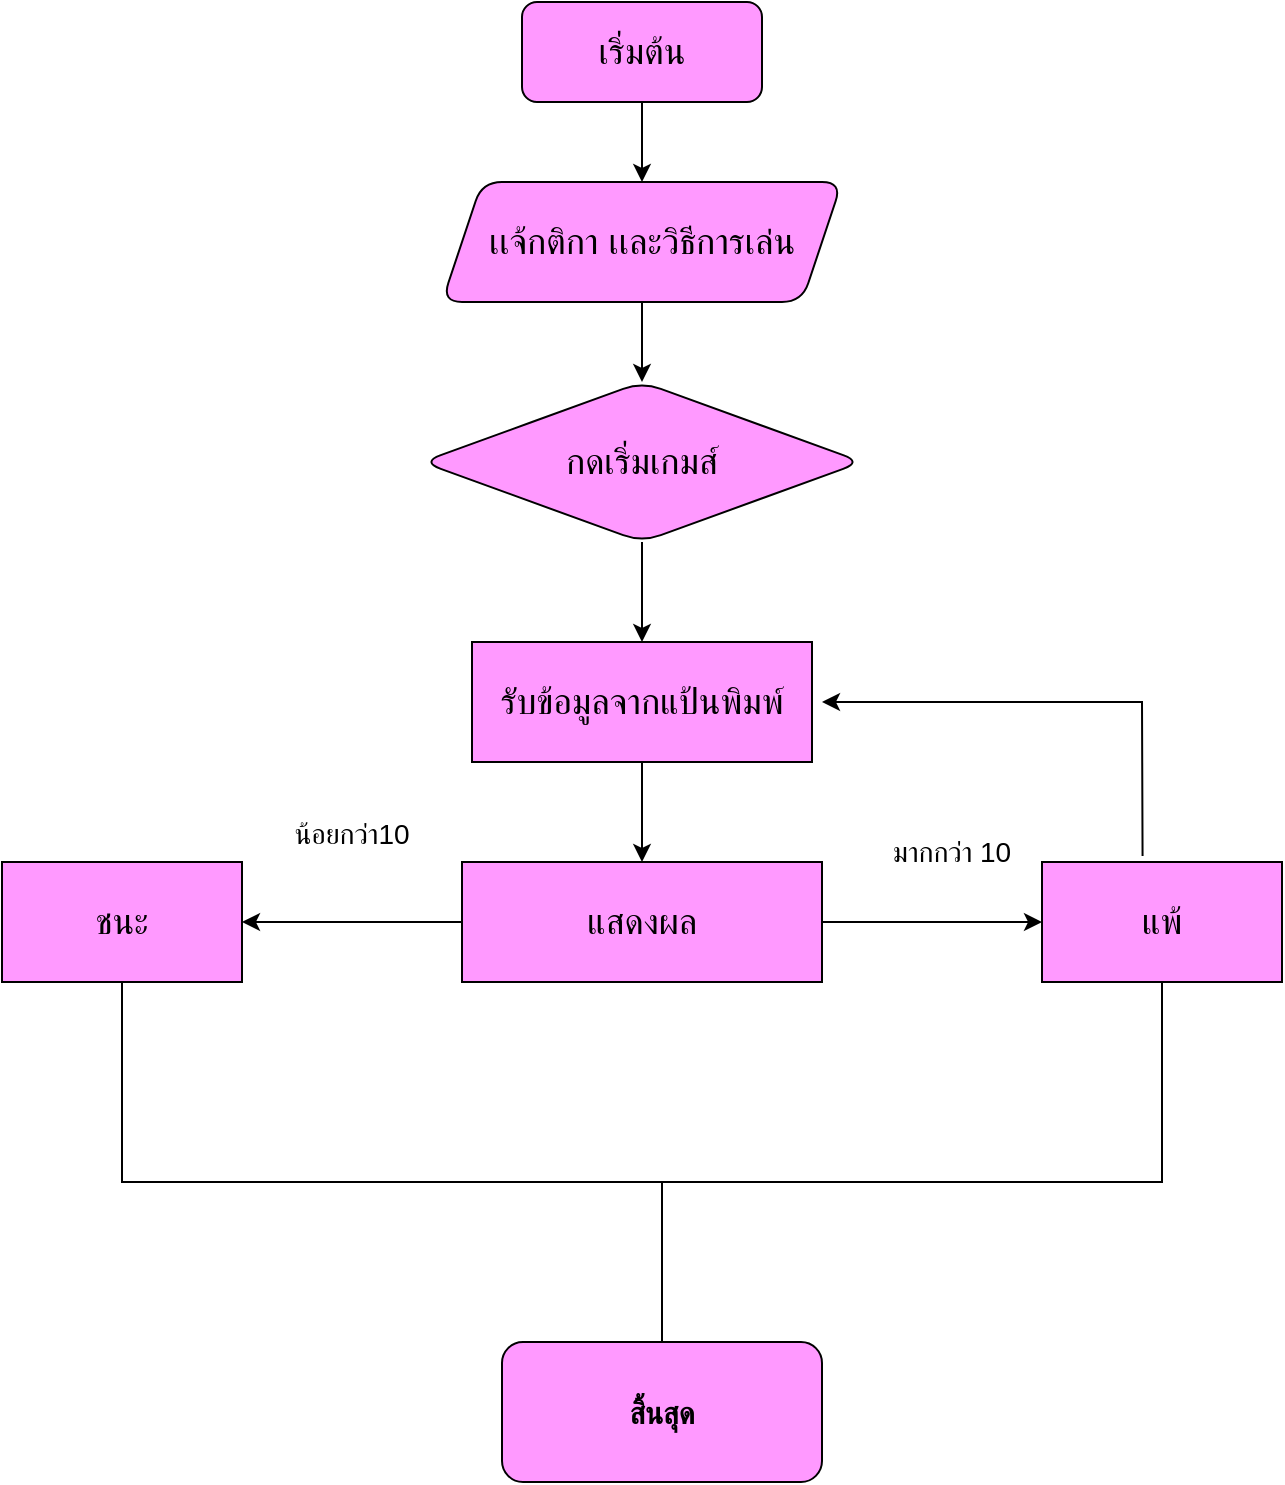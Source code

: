 <mxfile version="20.6.0" type="github">
  <diagram id="M6QvfN0S-NYjlwqPsM1h" name="หน้า-1">
    <mxGraphModel dx="914" dy="465" grid="1" gridSize="10" guides="1" tooltips="1" connect="1" arrows="1" fold="1" page="1" pageScale="1" pageWidth="827" pageHeight="1169" math="0" shadow="0">
      <root>
        <mxCell id="0" />
        <mxCell id="1" parent="0" />
        <mxCell id="ieZYi29dR5ZBG11HQ0zJ-7" value="" style="edgeStyle=orthogonalEdgeStyle;rounded=0;orthogonalLoop=1;jettySize=auto;html=1;fontSize=18;" edge="1" parent="1" source="ieZYi29dR5ZBG11HQ0zJ-1" target="ieZYi29dR5ZBG11HQ0zJ-6">
          <mxGeometry relative="1" as="geometry" />
        </mxCell>
        <mxCell id="ieZYi29dR5ZBG11HQ0zJ-1" value="&lt;font style=&quot;font-size: 18px;&quot;&gt;เริ่มต้น&lt;/font&gt;" style="rounded=1;whiteSpace=wrap;html=1;fillColor=#FF99FF;" vertex="1" parent="1">
          <mxGeometry x="490" y="40" width="120" height="50" as="geometry" />
        </mxCell>
        <mxCell id="ieZYi29dR5ZBG11HQ0zJ-2" style="edgeStyle=orthogonalEdgeStyle;rounded=0;orthogonalLoop=1;jettySize=auto;html=1;exitX=0.5;exitY=1;exitDx=0;exitDy=0;fontSize=18;" edge="1" parent="1" source="ieZYi29dR5ZBG11HQ0zJ-1" target="ieZYi29dR5ZBG11HQ0zJ-1">
          <mxGeometry relative="1" as="geometry" />
        </mxCell>
        <mxCell id="ieZYi29dR5ZBG11HQ0zJ-10" value="" style="edgeStyle=orthogonalEdgeStyle;rounded=0;orthogonalLoop=1;jettySize=auto;html=1;fontSize=18;" edge="1" parent="1" source="ieZYi29dR5ZBG11HQ0zJ-6" target="ieZYi29dR5ZBG11HQ0zJ-9">
          <mxGeometry relative="1" as="geometry" />
        </mxCell>
        <mxCell id="ieZYi29dR5ZBG11HQ0zJ-6" value="&lt;font style=&quot;font-size: 18px;&quot;&gt;เเจ้กติกา เเละวิธีการเล่น&lt;/font&gt;" style="shape=parallelogram;perimeter=parallelogramPerimeter;whiteSpace=wrap;html=1;fixedSize=1;fillColor=#FF99FF;rounded=1;" vertex="1" parent="1">
          <mxGeometry x="450" y="130" width="200" height="60" as="geometry" />
        </mxCell>
        <mxCell id="ieZYi29dR5ZBG11HQ0zJ-22" value="" style="edgeStyle=orthogonalEdgeStyle;rounded=0;orthogonalLoop=1;jettySize=auto;html=1;fontSize=18;" edge="1" parent="1" source="ieZYi29dR5ZBG11HQ0zJ-9" target="ieZYi29dR5ZBG11HQ0zJ-16">
          <mxGeometry relative="1" as="geometry" />
        </mxCell>
        <mxCell id="ieZYi29dR5ZBG11HQ0zJ-9" value="&lt;font style=&quot;font-size: 18px;&quot;&gt;กดเริ่มเกมส์&lt;/font&gt;" style="rhombus;whiteSpace=wrap;html=1;fillColor=#FF99FF;rounded=1;" vertex="1" parent="1">
          <mxGeometry x="440" y="230" width="220" height="80" as="geometry" />
        </mxCell>
        <mxCell id="ieZYi29dR5ZBG11HQ0zJ-21" value="" style="edgeStyle=orthogonalEdgeStyle;rounded=0;orthogonalLoop=1;jettySize=auto;html=1;fontSize=18;" edge="1" parent="1" source="ieZYi29dR5ZBG11HQ0zJ-16" target="ieZYi29dR5ZBG11HQ0zJ-20">
          <mxGeometry relative="1" as="geometry" />
        </mxCell>
        <mxCell id="ieZYi29dR5ZBG11HQ0zJ-16" value="รับข้อมูลจากแป้นพิมพ์" style="rounded=0;whiteSpace=wrap;html=1;fontSize=18;fillColor=#FF99FF;" vertex="1" parent="1">
          <mxGeometry x="465" y="360" width="170" height="60" as="geometry" />
        </mxCell>
        <mxCell id="ieZYi29dR5ZBG11HQ0zJ-24" value="" style="edgeStyle=orthogonalEdgeStyle;rounded=0;orthogonalLoop=1;jettySize=auto;html=1;fontSize=18;" edge="1" parent="1" source="ieZYi29dR5ZBG11HQ0zJ-20" target="ieZYi29dR5ZBG11HQ0zJ-23">
          <mxGeometry relative="1" as="geometry" />
        </mxCell>
        <mxCell id="ieZYi29dR5ZBG11HQ0zJ-26" value="" style="edgeStyle=orthogonalEdgeStyle;rounded=0;orthogonalLoop=1;jettySize=auto;html=1;fontSize=18;" edge="1" parent="1" source="ieZYi29dR5ZBG11HQ0zJ-20" target="ieZYi29dR5ZBG11HQ0zJ-25">
          <mxGeometry relative="1" as="geometry" />
        </mxCell>
        <mxCell id="ieZYi29dR5ZBG11HQ0zJ-20" value="แสดงผล" style="rounded=0;whiteSpace=wrap;html=1;fontSize=18;fillColor=#FF99FF;" vertex="1" parent="1">
          <mxGeometry x="460" y="470" width="180" height="60" as="geometry" />
        </mxCell>
        <mxCell id="ieZYi29dR5ZBG11HQ0zJ-23" value="แพ้" style="rounded=0;whiteSpace=wrap;html=1;fontSize=18;fillColor=#FF99FF;" vertex="1" parent="1">
          <mxGeometry x="750" y="470" width="120" height="60" as="geometry" />
        </mxCell>
        <mxCell id="ieZYi29dR5ZBG11HQ0zJ-25" value="ชนะ" style="rounded=0;whiteSpace=wrap;html=1;fontSize=18;fillColor=#FF99FF;" vertex="1" parent="1">
          <mxGeometry x="230" y="470" width="120" height="60" as="geometry" />
        </mxCell>
        <mxCell id="ieZYi29dR5ZBG11HQ0zJ-31" value="" style="endArrow=classic;html=1;rounded=0;fontSize=18;exitX=0.419;exitY=-0.05;exitDx=0;exitDy=0;exitPerimeter=0;" edge="1" parent="1" source="ieZYi29dR5ZBG11HQ0zJ-23">
          <mxGeometry width="50" height="50" relative="1" as="geometry">
            <mxPoint x="800" y="460" as="sourcePoint" />
            <mxPoint x="640" y="390" as="targetPoint" />
            <Array as="points">
              <mxPoint x="800" y="390" />
            </Array>
          </mxGeometry>
        </mxCell>
        <mxCell id="ieZYi29dR5ZBG11HQ0zJ-32" value="" style="endArrow=none;html=1;rounded=0;fontSize=18;exitX=0.5;exitY=1;exitDx=0;exitDy=0;entryX=0.5;entryY=1;entryDx=0;entryDy=0;" edge="1" parent="1" source="ieZYi29dR5ZBG11HQ0zJ-25" target="ieZYi29dR5ZBG11HQ0zJ-23">
          <mxGeometry width="50" height="50" relative="1" as="geometry">
            <mxPoint x="460" y="390" as="sourcePoint" />
            <mxPoint x="510" y="340" as="targetPoint" />
            <Array as="points">
              <mxPoint x="290" y="630" />
              <mxPoint x="810" y="630" />
            </Array>
          </mxGeometry>
        </mxCell>
        <mxCell id="ieZYi29dR5ZBG11HQ0zJ-33" value="" style="endArrow=none;html=1;rounded=0;fontSize=18;" edge="1" parent="1">
          <mxGeometry width="50" height="50" relative="1" as="geometry">
            <mxPoint x="560" y="630" as="sourcePoint" />
            <mxPoint x="560" y="710" as="targetPoint" />
          </mxGeometry>
        </mxCell>
        <mxCell id="ieZYi29dR5ZBG11HQ0zJ-34" value="&lt;h5&gt;สิ้นสุด&lt;/h5&gt;" style="rounded=1;whiteSpace=wrap;html=1;fontSize=18;fillColor=#FF99FF;" vertex="1" parent="1">
          <mxGeometry x="480" y="710" width="160" height="70" as="geometry" />
        </mxCell>
        <mxCell id="ieZYi29dR5ZBG11HQ0zJ-35" value="&lt;font style=&quot;font-size: 14px;&quot;&gt;น้อยกว่า10&lt;/font&gt;" style="text;html=1;strokeColor=none;fillColor=none;align=center;verticalAlign=middle;whiteSpace=wrap;rounded=0;fontSize=18;" vertex="1" parent="1">
          <mxGeometry x="370" y="440" width="70" height="30" as="geometry" />
        </mxCell>
        <mxCell id="ieZYi29dR5ZBG11HQ0zJ-36" value="&lt;font style=&quot;font-size: 14px;&quot;&gt;มากกว่า 10&lt;/font&gt;" style="text;html=1;strokeColor=none;fillColor=none;align=center;verticalAlign=middle;whiteSpace=wrap;rounded=0;fontSize=14;" vertex="1" parent="1">
          <mxGeometry x="670" y="450" width="70" height="30" as="geometry" />
        </mxCell>
      </root>
    </mxGraphModel>
  </diagram>
</mxfile>
